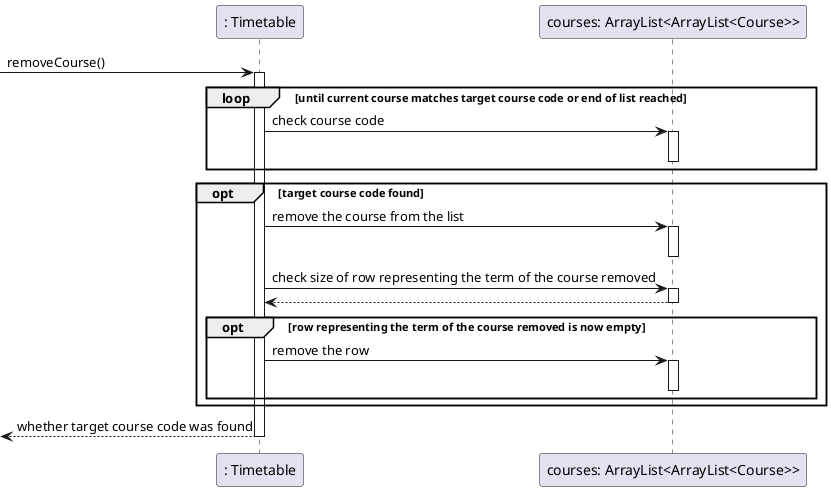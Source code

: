 @startuml
autoactivate on
participant ": Timetable" as timetable
participant "courses: ArrayList<ArrayList<Course>>" as courses

[-> timetable : removeCourse()
loop until current course matches target course code or end of list reached
    timetable -> courses : check course code
    deactivate courses
end

opt target course code found
    timetable -> courses : remove the course from the list
    deactivate courses
    timetable -> courses : check size of row representing the term of the course removed
    timetable <-- courses
    opt row representing the term of the course removed is now empty
        timetable -> courses : remove the row
        deactivate courses
    end
end

[<-- timetable : whether target course code was found
deactivate timetable
@enduml